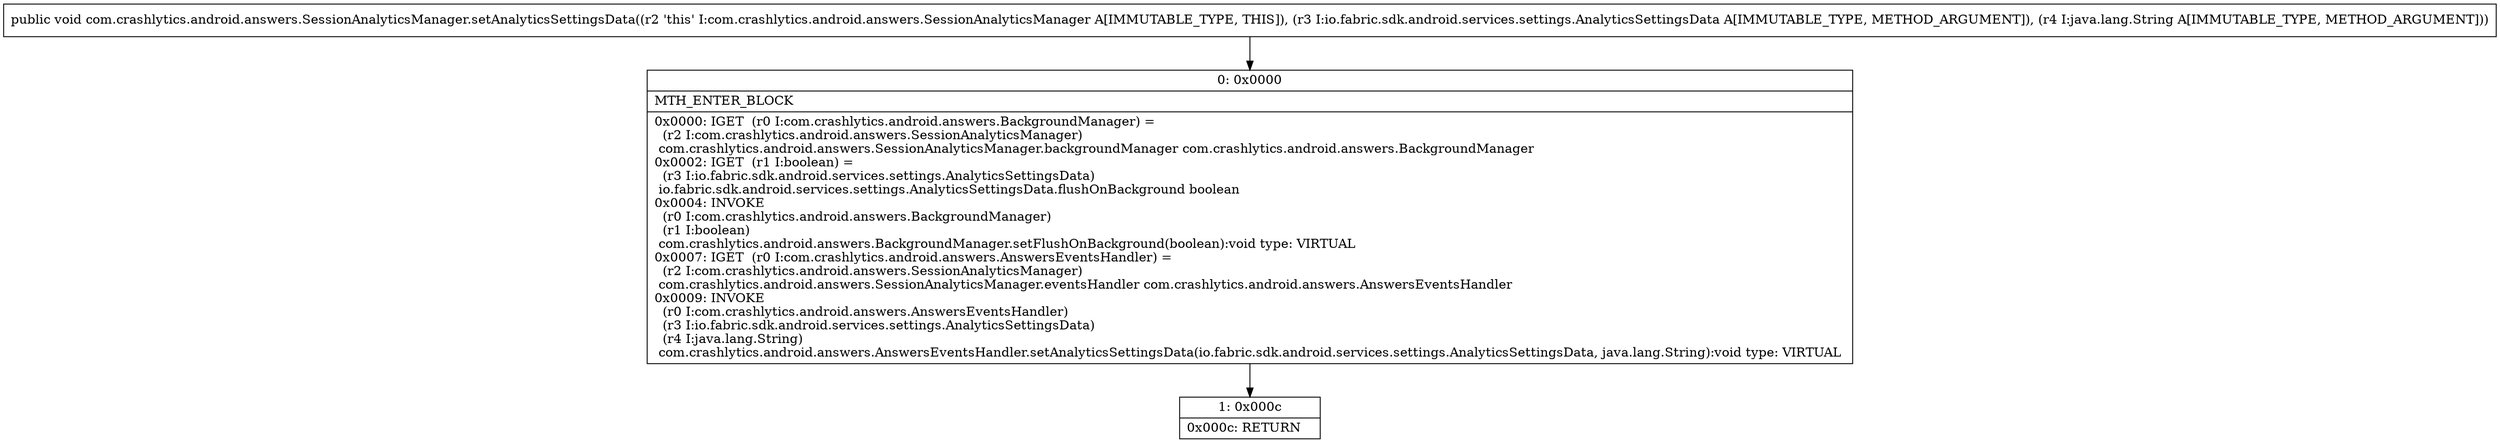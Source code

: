 digraph "CFG forcom.crashlytics.android.answers.SessionAnalyticsManager.setAnalyticsSettingsData(Lio\/fabric\/sdk\/android\/services\/settings\/AnalyticsSettingsData;Ljava\/lang\/String;)V" {
Node_0 [shape=record,label="{0\:\ 0x0000|MTH_ENTER_BLOCK\l|0x0000: IGET  (r0 I:com.crashlytics.android.answers.BackgroundManager) = \l  (r2 I:com.crashlytics.android.answers.SessionAnalyticsManager)\l com.crashlytics.android.answers.SessionAnalyticsManager.backgroundManager com.crashlytics.android.answers.BackgroundManager \l0x0002: IGET  (r1 I:boolean) = \l  (r3 I:io.fabric.sdk.android.services.settings.AnalyticsSettingsData)\l io.fabric.sdk.android.services.settings.AnalyticsSettingsData.flushOnBackground boolean \l0x0004: INVOKE  \l  (r0 I:com.crashlytics.android.answers.BackgroundManager)\l  (r1 I:boolean)\l com.crashlytics.android.answers.BackgroundManager.setFlushOnBackground(boolean):void type: VIRTUAL \l0x0007: IGET  (r0 I:com.crashlytics.android.answers.AnswersEventsHandler) = \l  (r2 I:com.crashlytics.android.answers.SessionAnalyticsManager)\l com.crashlytics.android.answers.SessionAnalyticsManager.eventsHandler com.crashlytics.android.answers.AnswersEventsHandler \l0x0009: INVOKE  \l  (r0 I:com.crashlytics.android.answers.AnswersEventsHandler)\l  (r3 I:io.fabric.sdk.android.services.settings.AnalyticsSettingsData)\l  (r4 I:java.lang.String)\l com.crashlytics.android.answers.AnswersEventsHandler.setAnalyticsSettingsData(io.fabric.sdk.android.services.settings.AnalyticsSettingsData, java.lang.String):void type: VIRTUAL \l}"];
Node_1 [shape=record,label="{1\:\ 0x000c|0x000c: RETURN   \l}"];
MethodNode[shape=record,label="{public void com.crashlytics.android.answers.SessionAnalyticsManager.setAnalyticsSettingsData((r2 'this' I:com.crashlytics.android.answers.SessionAnalyticsManager A[IMMUTABLE_TYPE, THIS]), (r3 I:io.fabric.sdk.android.services.settings.AnalyticsSettingsData A[IMMUTABLE_TYPE, METHOD_ARGUMENT]), (r4 I:java.lang.String A[IMMUTABLE_TYPE, METHOD_ARGUMENT])) }"];
MethodNode -> Node_0;
Node_0 -> Node_1;
}

